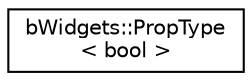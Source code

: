 digraph "Graphical Class Hierarchy"
{
 // LATEX_PDF_SIZE
  edge [fontname="Helvetica",fontsize="10",labelfontname="Helvetica",labelfontsize="10"];
  node [fontname="Helvetica",fontsize="10",shape=record];
  rankdir="LR";
  Node0 [label="bWidgets::PropType\l\< bool \>",height=0.2,width=0.4,color="black", fillcolor="white", style="filled",URL="$structbWidgets_1_1PropType_3_01bool_01_4.html",tooltip=" "];
}
